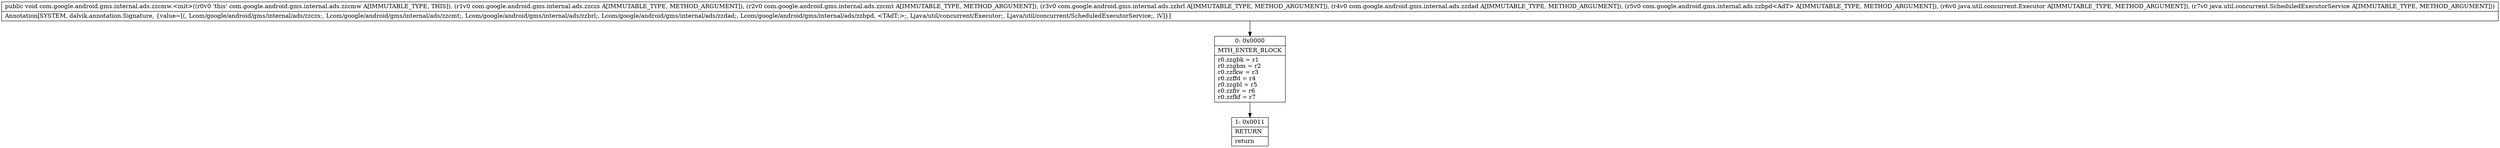 digraph "CFG forcom.google.android.gms.internal.ads.zzcmw.\<init\>(Lcom\/google\/android\/gms\/internal\/ads\/zzczs;Lcom\/google\/android\/gms\/internal\/ads\/zzcmt;Lcom\/google\/android\/gms\/internal\/ads\/zzbrl;Lcom\/google\/android\/gms\/internal\/ads\/zzdad;Lcom\/google\/android\/gms\/internal\/ads\/zzbpd;Ljava\/util\/concurrent\/Executor;Ljava\/util\/concurrent\/ScheduledExecutorService;)V" {
Node_0 [shape=record,label="{0\:\ 0x0000|MTH_ENTER_BLOCK\l|r0.zzgbk = r1\lr0.zzgbm = r2\lr0.zzfkw = r3\lr0.zzffd = r4\lr0.zzgbl = r5\lr0.zzfiv = r6\lr0.zzfkf = r7\l}"];
Node_1 [shape=record,label="{1\:\ 0x0011|RETURN\l|return\l}"];
MethodNode[shape=record,label="{public void com.google.android.gms.internal.ads.zzcmw.\<init\>((r0v0 'this' com.google.android.gms.internal.ads.zzcmw A[IMMUTABLE_TYPE, THIS]), (r1v0 com.google.android.gms.internal.ads.zzczs A[IMMUTABLE_TYPE, METHOD_ARGUMENT]), (r2v0 com.google.android.gms.internal.ads.zzcmt A[IMMUTABLE_TYPE, METHOD_ARGUMENT]), (r3v0 com.google.android.gms.internal.ads.zzbrl A[IMMUTABLE_TYPE, METHOD_ARGUMENT]), (r4v0 com.google.android.gms.internal.ads.zzdad A[IMMUTABLE_TYPE, METHOD_ARGUMENT]), (r5v0 com.google.android.gms.internal.ads.zzbpd\<AdT\> A[IMMUTABLE_TYPE, METHOD_ARGUMENT]), (r6v0 java.util.concurrent.Executor A[IMMUTABLE_TYPE, METHOD_ARGUMENT]), (r7v0 java.util.concurrent.ScheduledExecutorService A[IMMUTABLE_TYPE, METHOD_ARGUMENT]))  | Annotation[SYSTEM, dalvik.annotation.Signature, \{value=[(, Lcom\/google\/android\/gms\/internal\/ads\/zzczs;, Lcom\/google\/android\/gms\/internal\/ads\/zzcmt;, Lcom\/google\/android\/gms\/internal\/ads\/zzbrl;, Lcom\/google\/android\/gms\/internal\/ads\/zzdad;, Lcom\/google\/android\/gms\/internal\/ads\/zzbpd, \<TAdT;\>;, Ljava\/util\/concurrent\/Executor;, Ljava\/util\/concurrent\/ScheduledExecutorService;, )V]\}]\l}"];
MethodNode -> Node_0;
Node_0 -> Node_1;
}

